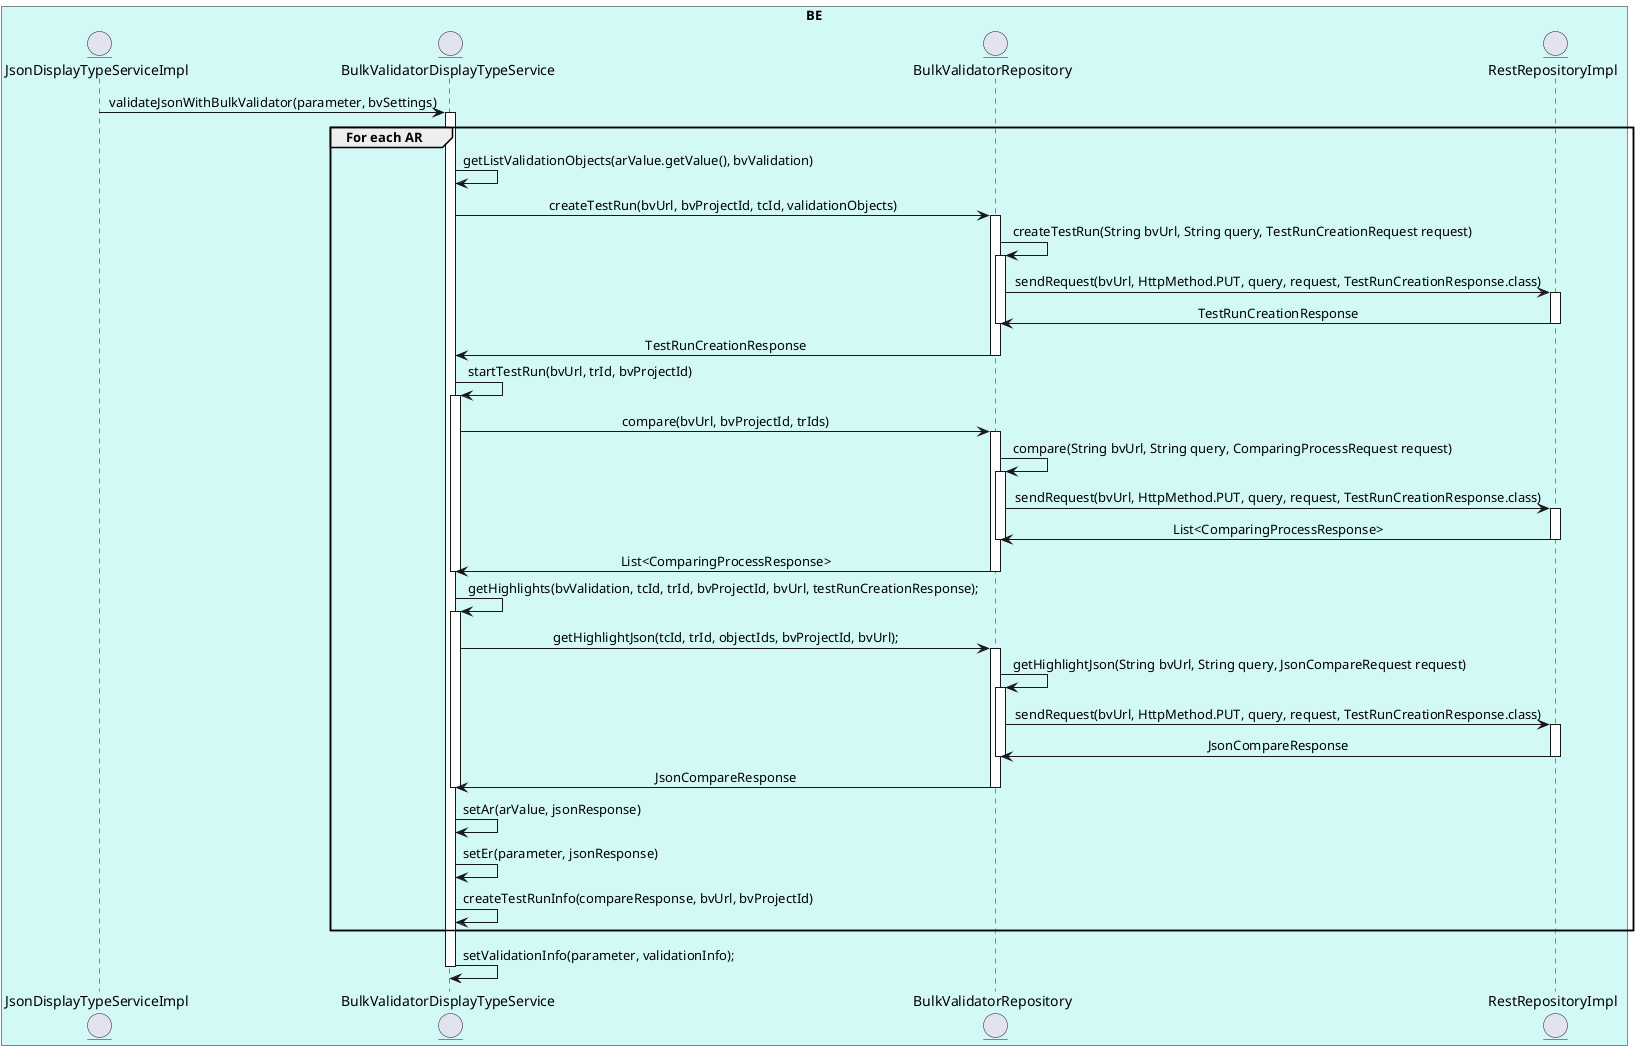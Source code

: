 @startuml

skinparam sequenceMessageAlign center


box "BE" #D2F9F6

    entity JsonDisplayTypeServiceImpl
    entity BulkValidatorDisplayTypeService
    entity BulkValidatorRepository
    entity RestRepositoryImpl
end box

            JsonDisplayTypeServiceImpl -> BulkValidatorDisplayTypeService : validateJsonWithBulkValidator(parameter, bvSettings)
              activate BulkValidatorDisplayTypeService
                group For each AR
                    BulkValidatorDisplayTypeService -> BulkValidatorDisplayTypeService : getListValidationObjects(arValue.getValue(), bvValidation)
                    BulkValidatorDisplayTypeService -> BulkValidatorRepository : createTestRun(bvUrl, bvProjectId, tcId, validationObjects)
                        activate BulkValidatorRepository
                            BulkValidatorRepository -> BulkValidatorRepository : createTestRun(String bvUrl, String query, TestRunCreationRequest request)
                            activate BulkValidatorRepository
                                BulkValidatorRepository -> RestRepositoryImpl : sendRequest(bvUrl, HttpMethod.PUT, query, request, TestRunCreationResponse.class)
                                    activate RestRepositoryImpl
                                        RestRepositoryImpl -> BulkValidatorRepository :  TestRunCreationResponse
                                    deactivate
                            deactivate
                            BulkValidatorRepository -> BulkValidatorDisplayTypeService : TestRunCreationResponse
                        deactivate
                    BulkValidatorDisplayTypeService -> BulkValidatorDisplayTypeService : startTestRun(bvUrl, trId, bvProjectId)
                        activate BulkValidatorDisplayTypeService
                            BulkValidatorDisplayTypeService -> BulkValidatorRepository : compare(bvUrl, bvProjectId, trIds)
                                activate BulkValidatorRepository
                                        BulkValidatorRepository -> BulkValidatorRepository : compare(String bvUrl, String query, ComparingProcessRequest request)
                                            activate BulkValidatorRepository
                                                BulkValidatorRepository -> RestRepositoryImpl : sendRequest(bvUrl, HttpMethod.PUT, query, request, TestRunCreationResponse.class)
                                                    activate RestRepositoryImpl
                                                        RestRepositoryImpl -> BulkValidatorRepository :  List<ComparingProcessResponse>
                                                    deactivate
                                            deactivate
                                    BulkValidatorRepository -> BulkValidatorDisplayTypeService : List<ComparingProcessResponse>
                                deactivate
                        deactivate
                    BulkValidatorDisplayTypeService -> BulkValidatorDisplayTypeService : getHighlights(bvValidation, tcId, trId, bvProjectId, bvUrl, testRunCreationResponse);
                        activate BulkValidatorDisplayTypeService
                            BulkValidatorDisplayTypeService -> BulkValidatorRepository : getHighlightJson(tcId, trId, objectIds, bvProjectId, bvUrl);
                                activate BulkValidatorRepository
                                        BulkValidatorRepository -> BulkValidatorRepository : getHighlightJson(String bvUrl, String query, JsonCompareRequest request)
                                        activate BulkValidatorRepository
                                            BulkValidatorRepository -> RestRepositoryImpl : sendRequest(bvUrl, HttpMethod.PUT, query, request, TestRunCreationResponse.class)
                                                activate RestRepositoryImpl
                                                RestRepositoryImpl -> BulkValidatorRepository : JsonCompareResponse
                                                deactivate
                                        deactivate
                                    BulkValidatorRepository -> BulkValidatorDisplayTypeService : JsonCompareResponse
                                deactivate
                        deactivate
                    BulkValidatorDisplayTypeService -> BulkValidatorDisplayTypeService :  setAr(arValue, jsonResponse)
                    BulkValidatorDisplayTypeService -> BulkValidatorDisplayTypeService : setEr(parameter, jsonResponse)
                    BulkValidatorDisplayTypeService -> BulkValidatorDisplayTypeService : createTestRunInfo(compareResponse, bvUrl, bvProjectId)
                end
              BulkValidatorDisplayTypeService -> BulkValidatorDisplayTypeService : setValidationInfo(parameter, validationInfo);

              deactivate
@enduml
